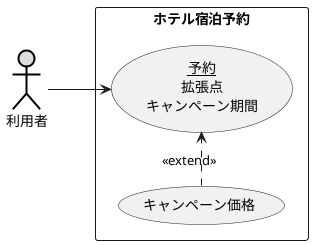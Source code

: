@startuml 演習2-4
left to right direction
actor 利用者 #DDDDDD;line:black;line.bold;
rectangle ホテル宿泊予約 {
usecase キャンペーン価格
usecase (<u>予約</u>\n拡張点\nキャンペーン期間) as input
}
利用者 --> input
(キャンペーン価格) .> input : <<extend>>
@enduml